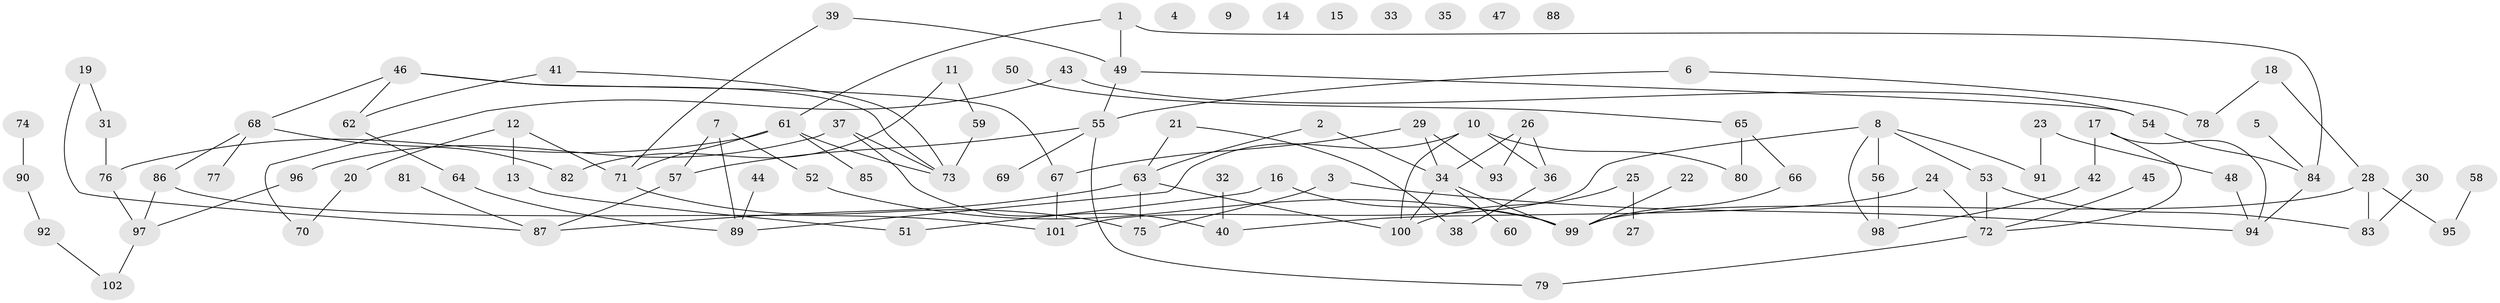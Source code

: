 // coarse degree distribution, {5: 0.09803921568627451, 2: 0.2549019607843137, 4: 0.0392156862745098, 0: 0.1568627450980392, 3: 0.11764705882352941, 7: 0.0392156862745098, 1: 0.21568627450980393, 12: 0.0196078431372549, 6: 0.0392156862745098, 8: 0.0196078431372549}
// Generated by graph-tools (version 1.1) at 2025/16/03/04/25 18:16:39]
// undirected, 102 vertices, 122 edges
graph export_dot {
graph [start="1"]
  node [color=gray90,style=filled];
  1;
  2;
  3;
  4;
  5;
  6;
  7;
  8;
  9;
  10;
  11;
  12;
  13;
  14;
  15;
  16;
  17;
  18;
  19;
  20;
  21;
  22;
  23;
  24;
  25;
  26;
  27;
  28;
  29;
  30;
  31;
  32;
  33;
  34;
  35;
  36;
  37;
  38;
  39;
  40;
  41;
  42;
  43;
  44;
  45;
  46;
  47;
  48;
  49;
  50;
  51;
  52;
  53;
  54;
  55;
  56;
  57;
  58;
  59;
  60;
  61;
  62;
  63;
  64;
  65;
  66;
  67;
  68;
  69;
  70;
  71;
  72;
  73;
  74;
  75;
  76;
  77;
  78;
  79;
  80;
  81;
  82;
  83;
  84;
  85;
  86;
  87;
  88;
  89;
  90;
  91;
  92;
  93;
  94;
  95;
  96;
  97;
  98;
  99;
  100;
  101;
  102;
  1 -- 49;
  1 -- 61;
  1 -- 84;
  2 -- 34;
  2 -- 63;
  3 -- 75;
  3 -- 94;
  5 -- 84;
  6 -- 55;
  6 -- 78;
  7 -- 52;
  7 -- 57;
  7 -- 89;
  8 -- 53;
  8 -- 56;
  8 -- 91;
  8 -- 98;
  8 -- 101;
  10 -- 36;
  10 -- 80;
  10 -- 89;
  10 -- 100;
  11 -- 59;
  11 -- 82;
  12 -- 13;
  12 -- 20;
  12 -- 71;
  13 -- 51;
  16 -- 51;
  16 -- 99;
  17 -- 42;
  17 -- 72;
  17 -- 94;
  18 -- 28;
  18 -- 78;
  19 -- 31;
  19 -- 87;
  20 -- 70;
  21 -- 38;
  21 -- 63;
  22 -- 99;
  23 -- 48;
  23 -- 91;
  24 -- 40;
  24 -- 72;
  25 -- 27;
  25 -- 100;
  26 -- 34;
  26 -- 36;
  26 -- 93;
  28 -- 83;
  28 -- 95;
  28 -- 99;
  29 -- 34;
  29 -- 67;
  29 -- 93;
  30 -- 83;
  31 -- 76;
  32 -- 40;
  34 -- 60;
  34 -- 99;
  34 -- 100;
  36 -- 38;
  37 -- 40;
  37 -- 73;
  37 -- 96;
  39 -- 49;
  39 -- 71;
  41 -- 62;
  41 -- 73;
  42 -- 98;
  43 -- 54;
  43 -- 70;
  44 -- 89;
  45 -- 72;
  46 -- 62;
  46 -- 67;
  46 -- 68;
  46 -- 73;
  48 -- 94;
  49 -- 54;
  49 -- 55;
  50 -- 65;
  52 -- 99;
  53 -- 72;
  53 -- 83;
  54 -- 84;
  55 -- 57;
  55 -- 69;
  55 -- 79;
  56 -- 98;
  57 -- 87;
  58 -- 95;
  59 -- 73;
  61 -- 71;
  61 -- 73;
  61 -- 76;
  61 -- 85;
  62 -- 64;
  63 -- 75;
  63 -- 87;
  63 -- 100;
  64 -- 89;
  65 -- 66;
  65 -- 80;
  66 -- 99;
  67 -- 101;
  68 -- 77;
  68 -- 82;
  68 -- 86;
  71 -- 75;
  72 -- 79;
  74 -- 90;
  76 -- 97;
  81 -- 87;
  84 -- 94;
  86 -- 97;
  86 -- 101;
  90 -- 92;
  92 -- 102;
  96 -- 97;
  97 -- 102;
}
